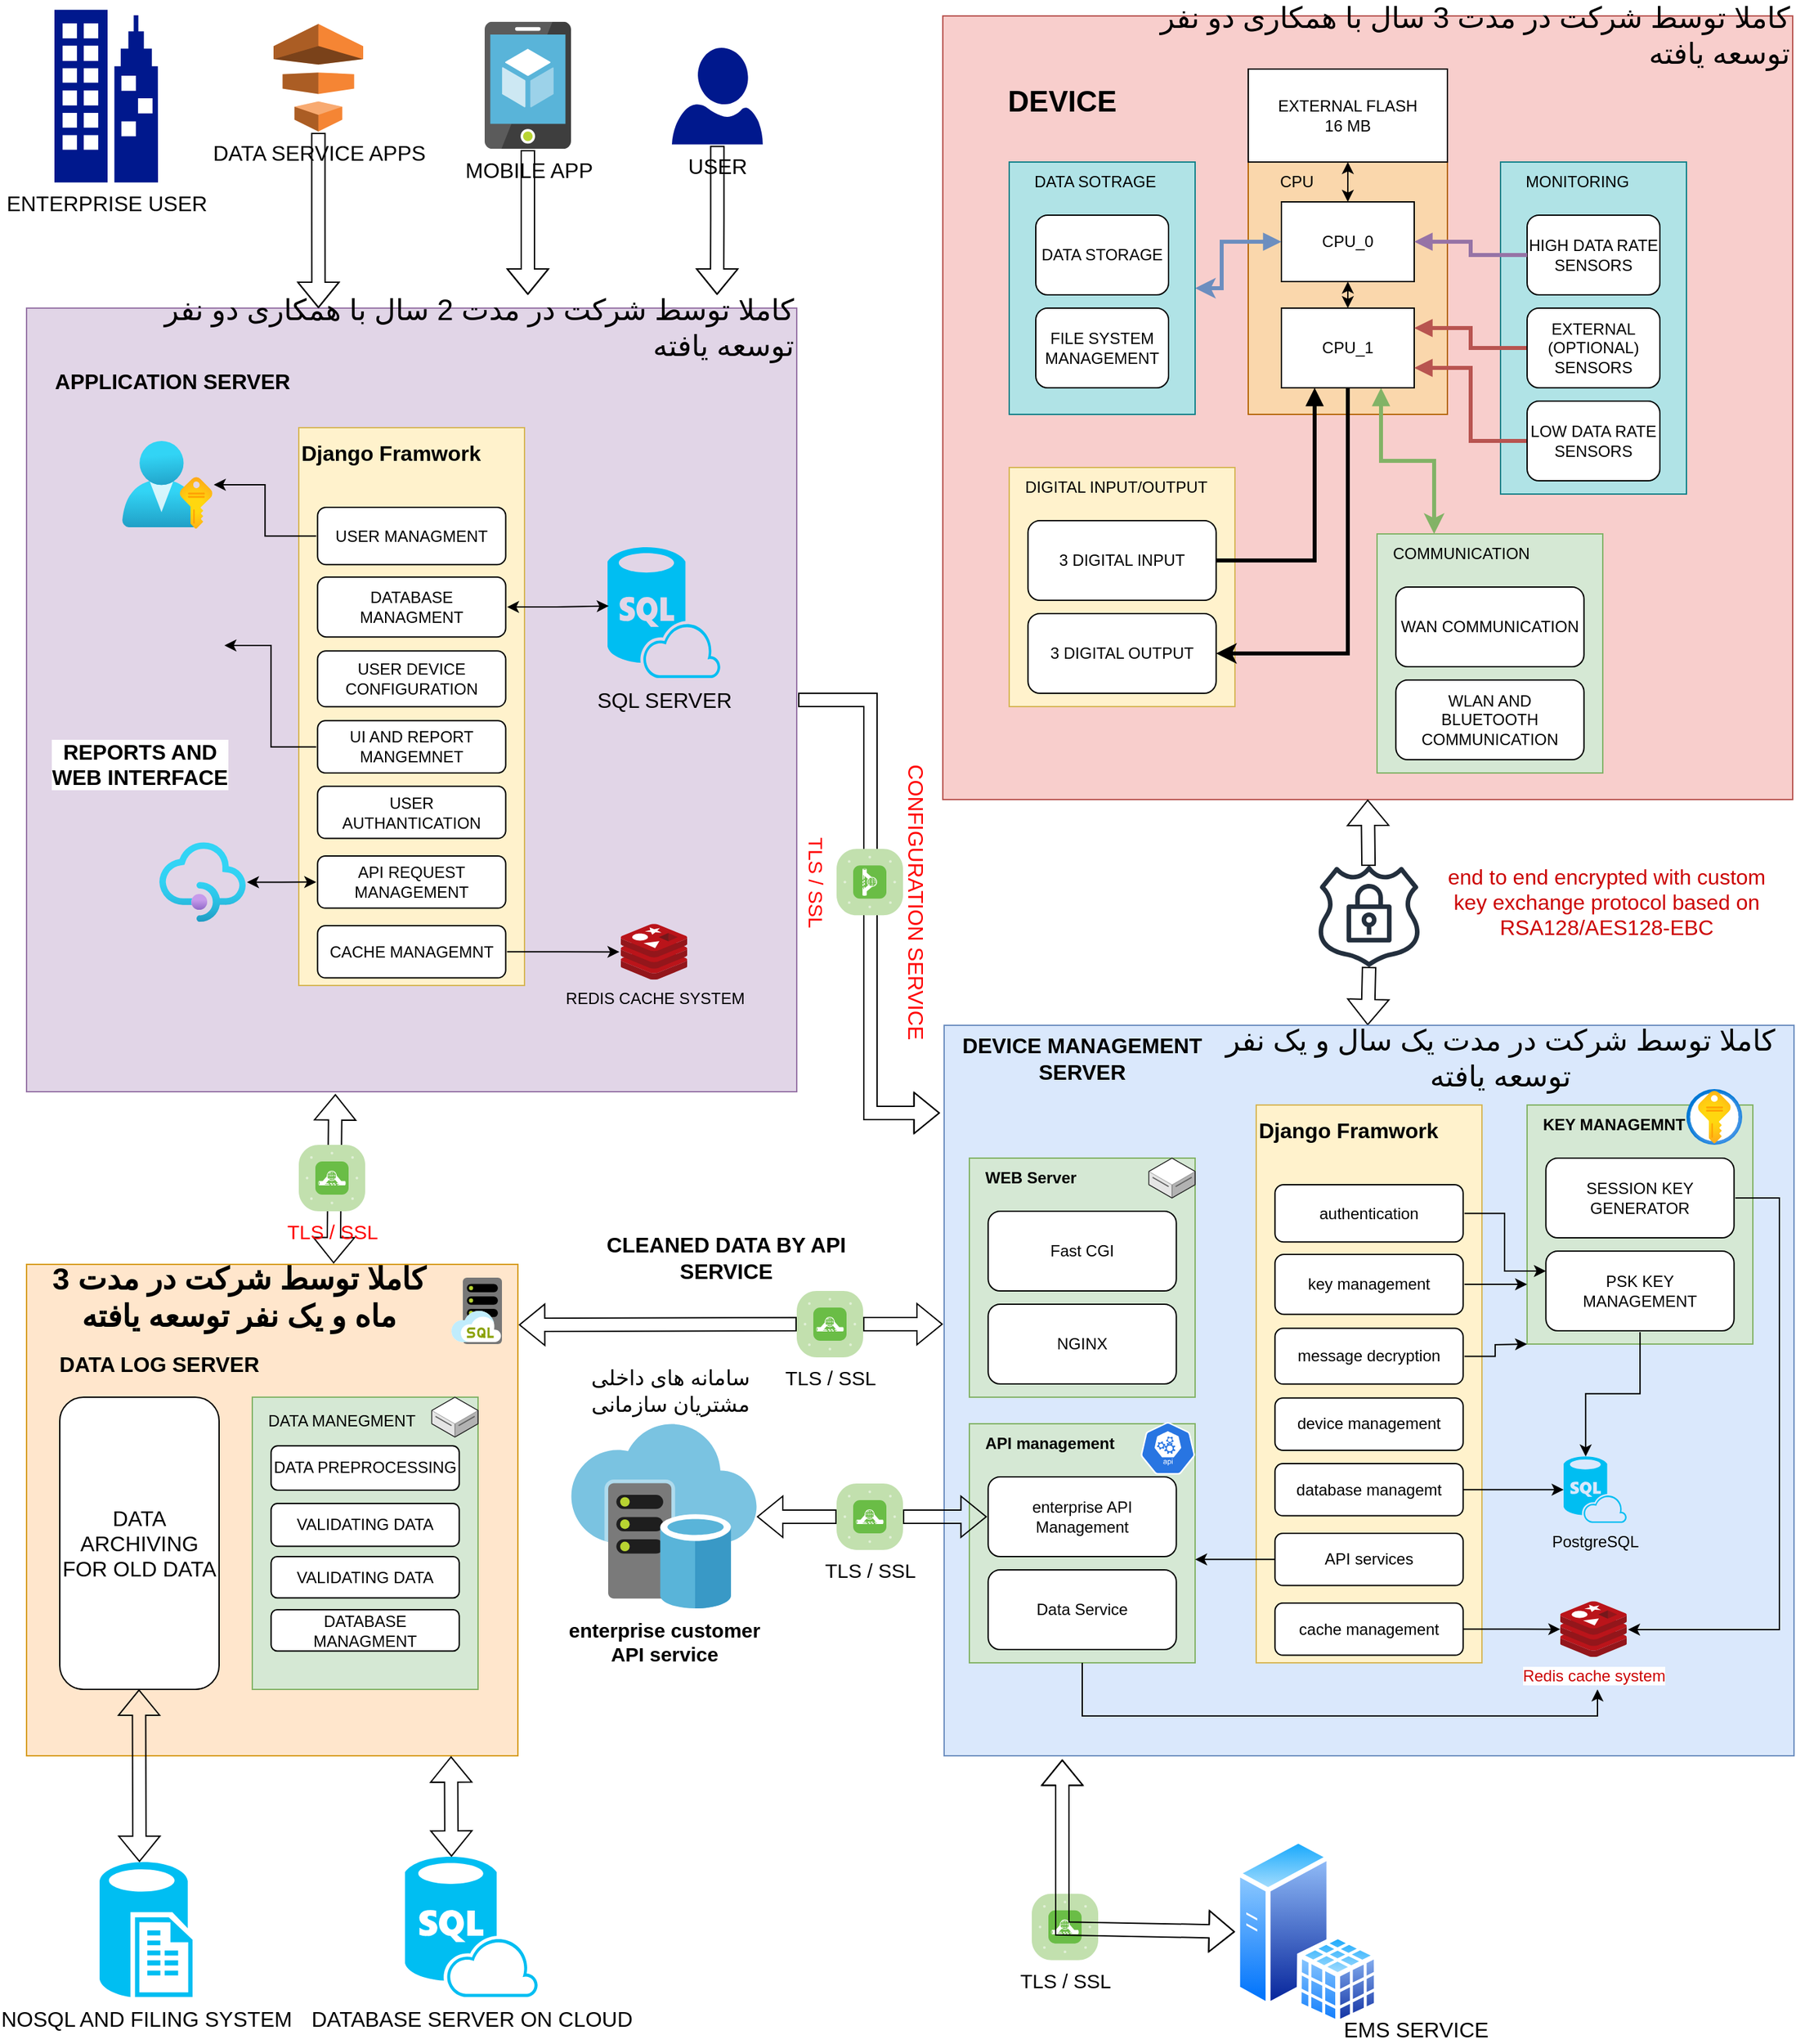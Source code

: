 <mxfile version="20.2.8" type="github">
  <diagram id="DA9injmPz5gYIz-tdfSx" name="hardweare_overall_diagram">
    <mxGraphModel dx="2908" dy="1103" grid="1" gridSize="10" guides="1" tooltips="1" connect="1" arrows="1" fold="1" page="1" pageScale="1" pageWidth="850" pageHeight="1100" math="0" shadow="0">
      <root>
        <mxCell id="0" />
        <mxCell id="1" parent="0" />
        <mxCell id="OmCJdY4qoT6l-CiM3UKr-3" value="" style="rounded=0;whiteSpace=wrap;html=1;fillColor=#f8cecc;strokeColor=#b85450;" parent="1" vertex="1">
          <mxGeometry x="120" y="150" width="640" height="590" as="geometry" />
        </mxCell>
        <mxCell id="H9R15JqGRCV7nAU2df1A-18" value="" style="group;fillColor=#d5e8d4;strokeColor=#82b366;" parent="1" vertex="1" connectable="0">
          <mxGeometry x="447" y="540" width="170" height="180" as="geometry" />
        </mxCell>
        <mxCell id="H9R15JqGRCV7nAU2df1A-19" value="" style="rounded=0;whiteSpace=wrap;html=1;fillColor=#d5e8d4;strokeColor=#82b366;" parent="H9R15JqGRCV7nAU2df1A-18" vertex="1">
          <mxGeometry width="170" height="180" as="geometry" />
        </mxCell>
        <mxCell id="H9R15JqGRCV7nAU2df1A-20" value="&lt;div&gt;WLAN AND &lt;br&gt;&lt;/div&gt;&lt;div&gt;BLUETOOTH&lt;/div&gt;&lt;div&gt;COMMUNICATION&lt;br&gt;&lt;/div&gt;" style="rounded=1;whiteSpace=wrap;html=1;" parent="H9R15JqGRCV7nAU2df1A-18" vertex="1">
          <mxGeometry x="14.167" y="110" width="141.667" height="60" as="geometry" />
        </mxCell>
        <mxCell id="H9R15JqGRCV7nAU2df1A-21" value="WAN COMMUNICATION" style="rounded=1;whiteSpace=wrap;html=1;" parent="H9R15JqGRCV7nAU2df1A-18" vertex="1">
          <mxGeometry x="14.167" y="40" width="141.667" height="60" as="geometry" />
        </mxCell>
        <mxCell id="H9R15JqGRCV7nAU2df1A-22" value="COMMUNICATION" style="text;html=1;strokeColor=none;fillColor=none;align=left;verticalAlign=middle;whiteSpace=wrap;rounded=0;" parent="H9R15JqGRCV7nAU2df1A-18" vertex="1">
          <mxGeometry x="9.917" width="85" height="30" as="geometry" />
        </mxCell>
        <mxCell id="H9R15JqGRCV7nAU2df1A-2" value="" style="rounded=0;whiteSpace=wrap;html=1;fillColor=#fad7ac;strokeColor=#b46504;" parent="1" vertex="1">
          <mxGeometry x="350" y="260" width="150" height="190" as="geometry" />
        </mxCell>
        <mxCell id="H9R15JqGRCV7nAU2df1A-3" value="CPU_1" style="rounded=0;whiteSpace=wrap;html=1;" parent="1" vertex="1">
          <mxGeometry x="375" y="370" width="100" height="60" as="geometry" />
        </mxCell>
        <mxCell id="H9R15JqGRCV7nAU2df1A-50" style="edgeStyle=orthogonalEdgeStyle;rounded=0;orthogonalLoop=1;jettySize=auto;html=1;exitX=0.5;exitY=1;exitDx=0;exitDy=0;entryX=0.5;entryY=0;entryDx=0;entryDy=0;startArrow=classic;startFill=1;endArrow=classic;endFill=1;strokeWidth=1;" parent="1" source="H9R15JqGRCV7nAU2df1A-4" target="H9R15JqGRCV7nAU2df1A-3" edge="1">
          <mxGeometry relative="1" as="geometry" />
        </mxCell>
        <mxCell id="H9R15JqGRCV7nAU2df1A-4" value="CPU_0" style="rounded=0;whiteSpace=wrap;html=1;" parent="1" vertex="1">
          <mxGeometry x="375" y="290" width="100" height="60" as="geometry" />
        </mxCell>
        <mxCell id="H9R15JqGRCV7nAU2df1A-5" style="edgeStyle=orthogonalEdgeStyle;rounded=0;orthogonalLoop=1;jettySize=auto;html=1;exitX=0.5;exitY=1;exitDx=0;exitDy=0;" parent="1" source="H9R15JqGRCV7nAU2df1A-2" target="H9R15JqGRCV7nAU2df1A-2" edge="1">
          <mxGeometry relative="1" as="geometry" />
        </mxCell>
        <mxCell id="H9R15JqGRCV7nAU2df1A-6" style="edgeStyle=orthogonalEdgeStyle;rounded=0;orthogonalLoop=1;jettySize=auto;html=1;exitX=0.5;exitY=1;exitDx=0;exitDy=0;" parent="1" source="H9R15JqGRCV7nAU2df1A-2" target="H9R15JqGRCV7nAU2df1A-2" edge="1">
          <mxGeometry relative="1" as="geometry" />
        </mxCell>
        <mxCell id="H9R15JqGRCV7nAU2df1A-9" value="&lt;div align=&quot;left&quot;&gt;CPU&lt;/div&gt;" style="text;html=1;strokeColor=none;fillColor=none;align=left;verticalAlign=middle;whiteSpace=wrap;rounded=0;" parent="1" vertex="1">
          <mxGeometry x="372" y="260" width="60" height="30" as="geometry" />
        </mxCell>
        <mxCell id="H9R15JqGRCV7nAU2df1A-24" style="edgeStyle=orthogonalEdgeStyle;rounded=0;orthogonalLoop=1;jettySize=auto;html=1;entryX=0.75;entryY=1;entryDx=0;entryDy=0;fillColor=#d5e8d4;strokeColor=#82b366;endArrow=block;endFill=1;strokeWidth=3;startArrow=classic;startFill=1;" parent="1" source="H9R15JqGRCV7nAU2df1A-19" target="H9R15JqGRCV7nAU2df1A-3" edge="1">
          <mxGeometry relative="1" as="geometry">
            <Array as="points">
              <mxPoint x="490" y="485" />
              <mxPoint x="450" y="485" />
            </Array>
          </mxGeometry>
        </mxCell>
        <mxCell id="H9R15JqGRCV7nAU2df1A-10" value="" style="rounded=0;whiteSpace=wrap;html=1;fillColor=#b0e3e6;strokeColor=#0e8088;" parent="1" vertex="1">
          <mxGeometry x="540" y="260" width="140" height="250" as="geometry" />
        </mxCell>
        <mxCell id="H9R15JqGRCV7nAU2df1A-35" style="edgeStyle=orthogonalEdgeStyle;rounded=0;orthogonalLoop=1;jettySize=auto;html=1;exitX=0;exitY=0.5;exitDx=0;exitDy=0;entryX=1;entryY=0.75;entryDx=0;entryDy=0;endArrow=block;endFill=1;strokeWidth=3;fillColor=#f8cecc;strokeColor=#b85450;" parent="1" source="H9R15JqGRCV7nAU2df1A-11" target="H9R15JqGRCV7nAU2df1A-3" edge="1">
          <mxGeometry relative="1" as="geometry" />
        </mxCell>
        <mxCell id="H9R15JqGRCV7nAU2df1A-11" value="&lt;div&gt;LOW DATA RATE&lt;/div&gt;&lt;div&gt;SENSORS&lt;br&gt;&lt;/div&gt;" style="rounded=1;whiteSpace=wrap;html=1;" parent="1" vertex="1">
          <mxGeometry x="560" y="440" width="100" height="60" as="geometry" />
        </mxCell>
        <mxCell id="H9R15JqGRCV7nAU2df1A-12" value="&lt;div&gt;HIGH DATA RATE &lt;br&gt;&lt;/div&gt;&lt;div&gt;SENSORS&lt;br&gt;&lt;/div&gt;" style="rounded=1;whiteSpace=wrap;html=1;" parent="1" vertex="1">
          <mxGeometry x="560" y="300" width="100" height="60" as="geometry" />
        </mxCell>
        <mxCell id="H9R15JqGRCV7nAU2df1A-13" value="&lt;div align=&quot;left&quot;&gt;MONITORING&lt;/div&gt;" style="text;html=1;strokeColor=none;fillColor=none;align=left;verticalAlign=middle;whiteSpace=wrap;rounded=0;" parent="1" vertex="1">
          <mxGeometry x="557" y="260" width="60" height="30" as="geometry" />
        </mxCell>
        <mxCell id="H9R15JqGRCV7nAU2df1A-14" style="edgeStyle=orthogonalEdgeStyle;rounded=0;orthogonalLoop=1;jettySize=auto;html=1;exitX=0;exitY=0.5;exitDx=0;exitDy=0;entryX=1;entryY=0.5;entryDx=0;entryDy=0;fillColor=#e1d5e7;strokeColor=#9673a6;endArrow=block;endFill=1;strokeWidth=3;" parent="1" source="H9R15JqGRCV7nAU2df1A-12" target="H9R15JqGRCV7nAU2df1A-4" edge="1">
          <mxGeometry relative="1" as="geometry" />
        </mxCell>
        <mxCell id="H9R15JqGRCV7nAU2df1A-32" style="edgeStyle=orthogonalEdgeStyle;rounded=0;orthogonalLoop=1;jettySize=auto;html=1;entryX=0;entryY=0.5;entryDx=0;entryDy=0;endArrow=block;endFill=1;strokeWidth=3;fillColor=#dae8fc;strokeColor=#6c8ebf;startArrow=classic;startFill=1;" parent="1" source="H9R15JqGRCV7nAU2df1A-28" target="H9R15JqGRCV7nAU2df1A-4" edge="1">
          <mxGeometry relative="1" as="geometry">
            <Array as="points">
              <mxPoint x="330" y="355" />
              <mxPoint x="330" y="320" />
            </Array>
          </mxGeometry>
        </mxCell>
        <mxCell id="H9R15JqGRCV7nAU2df1A-28" value="" style="rounded=0;whiteSpace=wrap;html=1;fillColor=#b0e3e6;strokeColor=#0e8088;" parent="1" vertex="1">
          <mxGeometry x="170" y="260" width="140" height="190" as="geometry" />
        </mxCell>
        <mxCell id="H9R15JqGRCV7nAU2df1A-29" value="FILE SYSTEM MANAGEMENT" style="rounded=1;whiteSpace=wrap;html=1;" parent="1" vertex="1">
          <mxGeometry x="190" y="370" width="100" height="60" as="geometry" />
        </mxCell>
        <mxCell id="H9R15JqGRCV7nAU2df1A-30" value="DATA STORAGE" style="rounded=1;whiteSpace=wrap;html=1;" parent="1" vertex="1">
          <mxGeometry x="190" y="300" width="100" height="60" as="geometry" />
        </mxCell>
        <mxCell id="H9R15JqGRCV7nAU2df1A-31" value="&lt;div align=&quot;left&quot;&gt;DATA SOTRAGE&lt;br&gt;&lt;/div&gt;" style="text;html=1;strokeColor=none;fillColor=none;align=left;verticalAlign=middle;whiteSpace=wrap;rounded=0;" parent="1" vertex="1">
          <mxGeometry x="187" y="260" width="103" height="30" as="geometry" />
        </mxCell>
        <mxCell id="H9R15JqGRCV7nAU2df1A-36" style="edgeStyle=orthogonalEdgeStyle;rounded=0;orthogonalLoop=1;jettySize=auto;html=1;exitX=0;exitY=0.5;exitDx=0;exitDy=0;entryX=1;entryY=0.25;entryDx=0;entryDy=0;endArrow=block;endFill=1;strokeWidth=3;fillColor=#f8cecc;strokeColor=#b85450;" parent="1" source="H9R15JqGRCV7nAU2df1A-33" target="H9R15JqGRCV7nAU2df1A-3" edge="1">
          <mxGeometry relative="1" as="geometry" />
        </mxCell>
        <mxCell id="H9R15JqGRCV7nAU2df1A-33" value="&lt;div&gt;EXTERNAL&lt;/div&gt;&lt;div&gt;(OPTIONAL)&lt;/div&gt;&lt;div&gt;SENSORS&lt;br&gt;&lt;/div&gt;" style="rounded=1;whiteSpace=wrap;html=1;" parent="1" vertex="1">
          <mxGeometry x="560" y="370" width="100" height="60" as="geometry" />
        </mxCell>
        <mxCell id="H9R15JqGRCV7nAU2df1A-41" value="" style="group;fillColor=#d5e8d4;strokeColor=#82b366;" parent="1" vertex="1" connectable="0">
          <mxGeometry x="170" y="490" width="170" height="180" as="geometry" />
        </mxCell>
        <mxCell id="H9R15JqGRCV7nAU2df1A-42" value="" style="rounded=0;whiteSpace=wrap;html=1;fillColor=#fff2cc;strokeColor=#d6b656;" parent="H9R15JqGRCV7nAU2df1A-41" vertex="1">
          <mxGeometry width="170" height="180" as="geometry" />
        </mxCell>
        <mxCell id="H9R15JqGRCV7nAU2df1A-43" value="3 DIGITAL OUTPUT" style="rounded=1;whiteSpace=wrap;html=1;" parent="H9R15JqGRCV7nAU2df1A-41" vertex="1">
          <mxGeometry x="14.167" y="110" width="141.667" height="60" as="geometry" />
        </mxCell>
        <mxCell id="H9R15JqGRCV7nAU2df1A-44" value="3 DIGITAL INPUT" style="rounded=1;whiteSpace=wrap;html=1;" parent="H9R15JqGRCV7nAU2df1A-41" vertex="1">
          <mxGeometry x="14.167" y="40" width="141.667" height="60" as="geometry" />
        </mxCell>
        <mxCell id="H9R15JqGRCV7nAU2df1A-45" value="DIGITAL INPUT/OUTPUT" style="text;html=1;strokeColor=none;fillColor=none;align=left;verticalAlign=middle;whiteSpace=wrap;rounded=0;" parent="H9R15JqGRCV7nAU2df1A-41" vertex="1">
          <mxGeometry x="9.92" width="150.08" height="30" as="geometry" />
        </mxCell>
        <mxCell id="H9R15JqGRCV7nAU2df1A-47" style="edgeStyle=orthogonalEdgeStyle;rounded=0;orthogonalLoop=1;jettySize=auto;html=1;exitX=1;exitY=0.5;exitDx=0;exitDy=0;entryX=0.25;entryY=1;entryDx=0;entryDy=0;startArrow=none;startFill=0;endArrow=block;endFill=1;strokeWidth=3;" parent="1" source="H9R15JqGRCV7nAU2df1A-44" target="H9R15JqGRCV7nAU2df1A-3" edge="1">
          <mxGeometry relative="1" as="geometry" />
        </mxCell>
        <mxCell id="H9R15JqGRCV7nAU2df1A-49" style="edgeStyle=orthogonalEdgeStyle;rounded=0;orthogonalLoop=1;jettySize=auto;html=1;startArrow=classic;startFill=1;endArrow=none;endFill=0;strokeWidth=3;" parent="1" source="H9R15JqGRCV7nAU2df1A-43" target="H9R15JqGRCV7nAU2df1A-3" edge="1">
          <mxGeometry relative="1" as="geometry" />
        </mxCell>
        <mxCell id="OmCJdY4qoT6l-CiM3UKr-1" value="&lt;div&gt;EXTERNAL FLASH&lt;/div&gt;&lt;div&gt;16 MB&lt;br&gt;&lt;/div&gt;" style="rounded=0;whiteSpace=wrap;html=1;" parent="1" vertex="1">
          <mxGeometry x="350" y="190" width="150" height="70" as="geometry" />
        </mxCell>
        <mxCell id="OmCJdY4qoT6l-CiM3UKr-2" value="" style="endArrow=classic;startArrow=classic;html=1;rounded=0;" parent="1" source="H9R15JqGRCV7nAU2df1A-4" target="OmCJdY4qoT6l-CiM3UKr-1" edge="1">
          <mxGeometry width="50" height="50" relative="1" as="geometry">
            <mxPoint x="400" y="380" as="sourcePoint" />
            <mxPoint x="450" y="330" as="targetPoint" />
          </mxGeometry>
        </mxCell>
        <mxCell id="OmCJdY4qoT6l-CiM3UKr-4" value="&lt;font style=&quot;font-size: 22px;&quot;&gt;&lt;b&gt;DEVICE&lt;/b&gt;&lt;/font&gt;" style="text;html=1;strokeColor=none;fillColor=none;align=center;verticalAlign=middle;whiteSpace=wrap;rounded=0;" parent="1" vertex="1">
          <mxGeometry x="180" y="200" width="60" height="30" as="geometry" />
        </mxCell>
        <mxCell id="OmCJdY4qoT6l-CiM3UKr-5" value="&lt;div align=&quot;right&quot;&gt;کاملا توسط شرکت در مدت 3 سال با همکاری دو نفر توسعه یافته&lt;br&gt;&lt;/div&gt;" style="text;html=1;strokeColor=none;fillColor=none;align=right;verticalAlign=middle;whiteSpace=wrap;rounded=0;fontSize=22;" parent="1" vertex="1">
          <mxGeometry x="220" y="150" width="540" height="30" as="geometry" />
        </mxCell>
        <mxCell id="xMOrm1WXgKgzaWiG3uET-1" value="" style="shape=flexArrow;endArrow=classic;startArrow=none;html=1;rounded=0;entryX=0.5;entryY=1;entryDx=0;entryDy=0;" edge="1" parent="1" source="xMOrm1WXgKgzaWiG3uET-2" target="OmCJdY4qoT6l-CiM3UKr-3">
          <mxGeometry width="100" height="100" relative="1" as="geometry">
            <mxPoint x="440" y="880" as="sourcePoint" />
            <mxPoint x="500" y="740" as="targetPoint" />
          </mxGeometry>
        </mxCell>
        <mxCell id="xMOrm1WXgKgzaWiG3uET-2" value="" style="sketch=0;outlineConnect=0;fontColor=#232F3E;gradientColor=none;fillColor=#232F3D;strokeColor=none;dashed=0;verticalLabelPosition=bottom;verticalAlign=top;align=center;html=1;fontSize=12;fontStyle=0;aspect=fixed;pointerEvents=1;shape=mxgraph.aws4.ssl_padlock;" vertex="1" parent="1">
          <mxGeometry x="402" y="790" width="78" height="76" as="geometry" />
        </mxCell>
        <mxCell id="xMOrm1WXgKgzaWiG3uET-3" value="" style="shape=flexArrow;endArrow=none;startArrow=classic;html=1;rounded=0;entryX=0.5;entryY=1;entryDx=0;entryDy=0;" edge="1" parent="1" target="xMOrm1WXgKgzaWiG3uET-2">
          <mxGeometry width="100" height="100" relative="1" as="geometry">
            <mxPoint x="440" y="910" as="sourcePoint" />
            <mxPoint x="440" y="740" as="targetPoint" />
          </mxGeometry>
        </mxCell>
        <mxCell id="xMOrm1WXgKgzaWiG3uET-4" value="end to end encrypted with custom key exchange protocol based on RSA128/AES128-EBC" style="text;html=1;strokeColor=none;fillColor=none;align=center;verticalAlign=middle;whiteSpace=wrap;rounded=0;fontSize=16;fontColor=#CC0000;" vertex="1" parent="1">
          <mxGeometry x="490" y="802.15" width="260" height="30" as="geometry" />
        </mxCell>
        <mxCell id="xMOrm1WXgKgzaWiG3uET-6" value="cache redis" style="rounded=0;whiteSpace=wrap;html=1;fillColor=#dae8fc;strokeColor=#6c8ebf;" vertex="1" parent="1">
          <mxGeometry x="121" y="910" width="640" height="550" as="geometry" />
        </mxCell>
        <mxCell id="xMOrm1WXgKgzaWiG3uET-7" value="" style="group;fillColor=#d5e8d4;strokeColor=#82b366;" vertex="1" connectable="0" parent="1">
          <mxGeometry x="140" y="1010" width="170" height="180" as="geometry" />
        </mxCell>
        <mxCell id="xMOrm1WXgKgzaWiG3uET-9" value="NGINX" style="rounded=1;whiteSpace=wrap;html=1;" vertex="1" parent="xMOrm1WXgKgzaWiG3uET-7">
          <mxGeometry x="14.167" y="110" width="141.667" height="60" as="geometry" />
        </mxCell>
        <mxCell id="xMOrm1WXgKgzaWiG3uET-10" value="Fast CGI" style="rounded=1;whiteSpace=wrap;html=1;" vertex="1" parent="xMOrm1WXgKgzaWiG3uET-7">
          <mxGeometry x="14.167" y="40" width="141.667" height="60" as="geometry" />
        </mxCell>
        <mxCell id="xMOrm1WXgKgzaWiG3uET-11" value="&lt;div&gt;&lt;b&gt;WEB Server&lt;/b&gt;&lt;/div&gt;" style="text;html=1;strokeColor=none;fillColor=none;align=left;verticalAlign=middle;whiteSpace=wrap;rounded=0;" vertex="1" parent="xMOrm1WXgKgzaWiG3uET-7">
          <mxGeometry x="9.917" width="85" height="30" as="geometry" />
        </mxCell>
        <mxCell id="xMOrm1WXgKgzaWiG3uET-14" value="" style="verticalLabelPosition=bottom;html=1;verticalAlign=top;strokeWidth=1;align=center;outlineConnect=0;dashed=0;outlineConnect=0;shape=mxgraph.aws3d.dataServer;strokeColor=#5E5E5E;aspect=fixed;fontSize=12;fontColor=#CC0000;" vertex="1" parent="xMOrm1WXgKgzaWiG3uET-7">
          <mxGeometry x="135.19" width="34.81" height="30" as="geometry" />
        </mxCell>
        <mxCell id="xMOrm1WXgKgzaWiG3uET-18" value="" style="group;fillColor=#fff2cc;strokeColor=#d6b656;" vertex="1" connectable="0" parent="1">
          <mxGeometry x="356" y="970" width="170" height="420" as="geometry" />
        </mxCell>
        <mxCell id="xMOrm1WXgKgzaWiG3uET-19" value="message decryption" style="rounded=1;whiteSpace=wrap;html=1;" vertex="1" parent="xMOrm1WXgKgzaWiG3uET-18">
          <mxGeometry x="14.16" y="168.15" width="141.67" height="42" as="geometry" />
        </mxCell>
        <mxCell id="xMOrm1WXgKgzaWiG3uET-20" value="authentication " style="rounded=1;whiteSpace=wrap;html=1;" vertex="1" parent="xMOrm1WXgKgzaWiG3uET-18">
          <mxGeometry x="14.16" y="60" width="141.67" height="43.166" as="geometry" />
        </mxCell>
        <mxCell id="xMOrm1WXgKgzaWiG3uET-21" value="&lt;font style=&quot;font-size: 16px;&quot;&gt;&lt;b&gt;Django Framwork&lt;/b&gt;&lt;/font&gt;" style="text;html=1;strokeColor=none;fillColor=none;align=left;verticalAlign=middle;whiteSpace=wrap;rounded=0;" vertex="1" parent="xMOrm1WXgKgzaWiG3uET-18">
          <mxGeometry y="-16.33" width="150.08" height="70" as="geometry" />
        </mxCell>
        <mxCell id="xMOrm1WXgKgzaWiG3uET-23" value="" style="shape=image;html=1;verticalAlign=top;verticalLabelPosition=bottom;labelBackgroundColor=#ffffff;imageAspect=0;aspect=fixed;image=https://cdn2.iconfinder.com/data/icons/boxicons-logos/24/bxl-django-128.png;fontSize=12;fontColor=#CC0000;" vertex="1" parent="xMOrm1WXgKgzaWiG3uET-18">
          <mxGeometry x="140" y="4.667" width="28" height="28" as="geometry" />
        </mxCell>
        <mxCell id="xMOrm1WXgKgzaWiG3uET-24" value="key management" style="rounded=1;whiteSpace=wrap;html=1;" vertex="1" parent="xMOrm1WXgKgzaWiG3uET-18">
          <mxGeometry x="14.16" y="112.5" width="141.67" height="45.129" as="geometry" />
        </mxCell>
        <mxCell id="xMOrm1WXgKgzaWiG3uET-25" value="device management" style="rounded=1;whiteSpace=wrap;html=1;" vertex="1" parent="xMOrm1WXgKgzaWiG3uET-18">
          <mxGeometry x="14.16" y="220.65" width="141.67" height="39.291" as="geometry" />
        </mxCell>
        <mxCell id="xMOrm1WXgKgzaWiG3uET-26" value="database managemt" style="rounded=1;whiteSpace=wrap;html=1;" vertex="1" parent="xMOrm1WXgKgzaWiG3uET-18">
          <mxGeometry x="14.16" y="270" width="141.67" height="39.291" as="geometry" />
        </mxCell>
        <mxCell id="xMOrm1WXgKgzaWiG3uET-27" value="API services" style="rounded=1;whiteSpace=wrap;html=1;" vertex="1" parent="xMOrm1WXgKgzaWiG3uET-18">
          <mxGeometry x="14.16" y="322.5" width="141.67" height="39.291" as="geometry" />
        </mxCell>
        <mxCell id="xMOrm1WXgKgzaWiG3uET-28" value="cache management" style="rounded=1;whiteSpace=wrap;html=1;" vertex="1" parent="xMOrm1WXgKgzaWiG3uET-18">
          <mxGeometry x="14.16" y="375" width="141.67" height="39.291" as="geometry" />
        </mxCell>
        <mxCell id="xMOrm1WXgKgzaWiG3uET-29" value="&lt;span style=&quot;background-color: transparent;&quot;&gt;Redis cache system&lt;br&gt;&lt;/span&gt;" style="sketch=0;aspect=fixed;html=1;points=[];align=center;image;fontSize=12;image=img/lib/mscae/Cache_Redis_Product.svg;fontColor=#CC0000;" vertex="1" parent="1">
          <mxGeometry x="585" y="1343.65" width="50" height="42" as="geometry" />
        </mxCell>
        <mxCell id="xMOrm1WXgKgzaWiG3uET-30" style="edgeStyle=orthogonalEdgeStyle;rounded=0;orthogonalLoop=1;jettySize=auto;html=1;fontSize=12;fontColor=#000000;" edge="1" parent="1" source="xMOrm1WXgKgzaWiG3uET-28" target="xMOrm1WXgKgzaWiG3uET-29">
          <mxGeometry relative="1" as="geometry" />
        </mxCell>
        <mxCell id="xMOrm1WXgKgzaWiG3uET-31" value="PostgreSQL" style="verticalLabelPosition=bottom;html=1;verticalAlign=top;align=center;strokeColor=none;fillColor=#00BEF2;shape=mxgraph.azure.sql_database_sql_azure;labelBackgroundColor=none;fontSize=12;fontColor=#000000;" vertex="1" parent="1">
          <mxGeometry x="587.5" y="1234.65" width="47.5" height="50" as="geometry" />
        </mxCell>
        <mxCell id="xMOrm1WXgKgzaWiG3uET-32" style="edgeStyle=orthogonalEdgeStyle;rounded=0;orthogonalLoop=1;jettySize=auto;html=1;entryX=0;entryY=0.5;entryDx=0;entryDy=0;entryPerimeter=0;fontSize=12;fontColor=#000000;" edge="1" parent="1" source="xMOrm1WXgKgzaWiG3uET-26" target="xMOrm1WXgKgzaWiG3uET-31">
          <mxGeometry relative="1" as="geometry" />
        </mxCell>
        <mxCell id="xMOrm1WXgKgzaWiG3uET-33" value="" style="group;fillColor=#d5e8d4;strokeColor=#82b366;" vertex="1" connectable="0" parent="1">
          <mxGeometry x="140" y="1210" width="170" height="180" as="geometry" />
        </mxCell>
        <mxCell id="xMOrm1WXgKgzaWiG3uET-34" value="Data Service" style="rounded=1;whiteSpace=wrap;html=1;" vertex="1" parent="xMOrm1WXgKgzaWiG3uET-33">
          <mxGeometry x="14.167" y="110" width="141.667" height="60" as="geometry" />
        </mxCell>
        <mxCell id="xMOrm1WXgKgzaWiG3uET-35" value="enterprise API Management" style="rounded=1;whiteSpace=wrap;html=1;" vertex="1" parent="xMOrm1WXgKgzaWiG3uET-33">
          <mxGeometry x="14.167" y="40" width="141.667" height="60" as="geometry" />
        </mxCell>
        <mxCell id="xMOrm1WXgKgzaWiG3uET-36" value="&lt;b&gt;API management&lt;/b&gt;" style="text;html=1;strokeColor=none;fillColor=none;align=left;verticalAlign=middle;whiteSpace=wrap;rounded=0;" vertex="1" parent="xMOrm1WXgKgzaWiG3uET-33">
          <mxGeometry x="9.92" width="110.08" height="30" as="geometry" />
        </mxCell>
        <mxCell id="xMOrm1WXgKgzaWiG3uET-39" value="" style="sketch=0;html=1;dashed=0;whitespace=wrap;fillColor=#2875E2;strokeColor=#ffffff;points=[[0.005,0.63,0],[0.1,0.2,0],[0.9,0.2,0],[0.5,0,0],[0.995,0.63,0],[0.72,0.99,0],[0.5,1,0],[0.28,0.99,0]];shape=mxgraph.kubernetes.icon;prIcon=api;labelBackgroundColor=none;fontSize=12;fontColor=#000000;" vertex="1" parent="xMOrm1WXgKgzaWiG3uET-33">
          <mxGeometry x="129" y="-3" width="41" height="43" as="geometry" />
        </mxCell>
        <mxCell id="xMOrm1WXgKgzaWiG3uET-43" style="edgeStyle=orthogonalEdgeStyle;rounded=0;orthogonalLoop=1;jettySize=auto;html=1;fontSize=12;fontColor=#000000;" edge="1" parent="1" source="xMOrm1WXgKgzaWiG3uET-27">
          <mxGeometry relative="1" as="geometry">
            <mxPoint x="310" y="1312.145" as="targetPoint" />
          </mxGeometry>
        </mxCell>
        <mxCell id="xMOrm1WXgKgzaWiG3uET-44" value="&lt;div&gt;&lt;font style=&quot;font-size: 15px;&quot;&gt;&lt;b&gt;enterprise customer&lt;/b&gt;&lt;/font&gt;&lt;/div&gt;&lt;div&gt;&lt;font style=&quot;font-size: 15px;&quot;&gt;&lt;b&gt;API service&lt;br&gt;&lt;/b&gt;&lt;/font&gt;&lt;/div&gt;" style="sketch=0;aspect=fixed;html=1;points=[];align=center;image;fontSize=12;image=img/lib/mscae/Virtual_Datacenter.svg;labelBackgroundColor=none;fontColor=#000000;" vertex="1" parent="1">
          <mxGeometry x="-160" y="1210" width="140" height="140" as="geometry" />
        </mxCell>
        <mxCell id="xMOrm1WXgKgzaWiG3uET-45" style="edgeStyle=orthogonalEdgeStyle;rounded=0;orthogonalLoop=1;jettySize=auto;html=1;entryX=1;entryY=0.5;entryDx=0;entryDy=0;entryPerimeter=0;fontSize=15;fontColor=#000000;strokeColor=default;startArrow=none;startFill=1;targetPerimeterSpacing=1;shape=flexArrow;" edge="1" parent="1" source="xMOrm1WXgKgzaWiG3uET-46" target="xMOrm1WXgKgzaWiG3uET-44">
          <mxGeometry relative="1" as="geometry" />
        </mxCell>
        <mxCell id="xMOrm1WXgKgzaWiG3uET-46" value="TLS / SSL" style="verticalLabelPosition=bottom;sketch=0;html=1;fillColor=#6ABD46;strokeColor=#ffffff;verticalAlign=top;align=center;points=[[0.085,0.085,0],[0.915,0.085,0],[0.915,0.915,0],[0.085,0.915,0],[0.25,0,0],[0.5,0,0],[0.75,0,0],[1,0.25,0],[1,0.5,0],[1,0.75,0],[0.75,1,0],[0.5,1,0],[0.25,1,0],[0,0.75,0],[0,0.5,0],[0,0.25,0]];pointerEvents=1;shape=mxgraph.cisco_safe.compositeIcon;bgIcon=mxgraph.cisco_safe.architecture.generic_appliance;resIcon=mxgraph.cisco_safe.architecture.tls_appliance;labelBackgroundColor=none;fontSize=15;fontColor=#000000;" vertex="1" parent="1">
          <mxGeometry x="40" y="1255" width="50" height="50" as="geometry" />
        </mxCell>
        <mxCell id="xMOrm1WXgKgzaWiG3uET-47" value="" style="edgeStyle=orthogonalEdgeStyle;rounded=0;orthogonalLoop=1;jettySize=auto;html=1;entryX=1;entryY=0.5;entryDx=0;entryDy=0;entryPerimeter=0;fontSize=15;fontColor=#000000;strokeColor=default;startArrow=classic;startFill=1;sourcePerimeterSpacing=1;shape=flexArrow;endArrow=none;" edge="1" parent="1" source="xMOrm1WXgKgzaWiG3uET-35" target="xMOrm1WXgKgzaWiG3uET-46">
          <mxGeometry relative="1" as="geometry">
            <mxPoint x="153.167" y="1280" as="sourcePoint" />
            <mxPoint x="-20" y="1280" as="targetPoint" />
          </mxGeometry>
        </mxCell>
        <mxCell id="xMOrm1WXgKgzaWiG3uET-48" value="" style="group;fillColor=#d5e8d4;strokeColor=#82b366;" vertex="1" connectable="0" parent="1">
          <mxGeometry x="560" y="970" width="170" height="180" as="geometry" />
        </mxCell>
        <mxCell id="xMOrm1WXgKgzaWiG3uET-49" value="PSK KEY MANAGEMENT" style="rounded=1;whiteSpace=wrap;html=1;" vertex="1" parent="xMOrm1WXgKgzaWiG3uET-48">
          <mxGeometry x="14.167" y="110" width="141.667" height="60" as="geometry" />
        </mxCell>
        <mxCell id="xMOrm1WXgKgzaWiG3uET-50" value="SESSION KEY GENERATOR" style="rounded=1;whiteSpace=wrap;html=1;" vertex="1" parent="xMOrm1WXgKgzaWiG3uET-48">
          <mxGeometry x="14.167" y="40" width="141.667" height="60" as="geometry" />
        </mxCell>
        <mxCell id="xMOrm1WXgKgzaWiG3uET-51" value="&lt;font style=&quot;font-size: 12px;&quot;&gt;&lt;b&gt;KEY MANAGEMNT&lt;/b&gt;&lt;/font&gt;" style="text;html=1;strokeColor=none;fillColor=none;align=left;verticalAlign=middle;whiteSpace=wrap;rounded=0;" vertex="1" parent="xMOrm1WXgKgzaWiG3uET-48">
          <mxGeometry x="10" width="120" height="30" as="geometry" />
        </mxCell>
        <mxCell id="xMOrm1WXgKgzaWiG3uET-53" value="" style="aspect=fixed;html=1;points=[];align=center;image;fontSize=12;image=img/lib/azure2/security/Key_Vaults.svg;labelBackgroundColor=none;fontColor=#000000;" vertex="1" parent="xMOrm1WXgKgzaWiG3uET-48">
          <mxGeometry x="120" y="-12" width="42" height="42" as="geometry" />
        </mxCell>
        <mxCell id="xMOrm1WXgKgzaWiG3uET-54" style="edgeStyle=orthogonalEdgeStyle;rounded=0;orthogonalLoop=1;jettySize=auto;html=1;strokeColor=default;fontSize=15;fontColor=#000000;startArrow=none;startFill=0;sourcePerimeterSpacing=1;targetPerimeterSpacing=1;" edge="1" parent="1" source="xMOrm1WXgKgzaWiG3uET-24">
          <mxGeometry relative="1" as="geometry">
            <mxPoint x="560" y="1105" as="targetPoint" />
          </mxGeometry>
        </mxCell>
        <mxCell id="xMOrm1WXgKgzaWiG3uET-55" style="edgeStyle=orthogonalEdgeStyle;rounded=0;orthogonalLoop=1;jettySize=auto;html=1;entryX=0.35;entryY=0;entryDx=0;entryDy=0;entryPerimeter=0;strokeColor=default;fontSize=15;fontColor=#000000;startArrow=none;startFill=0;sourcePerimeterSpacing=1;targetPerimeterSpacing=1;" edge="1" parent="1" source="xMOrm1WXgKgzaWiG3uET-49" target="xMOrm1WXgKgzaWiG3uET-31">
          <mxGeometry relative="1" as="geometry" />
        </mxCell>
        <mxCell id="xMOrm1WXgKgzaWiG3uET-56" style="edgeStyle=orthogonalEdgeStyle;rounded=0;orthogonalLoop=1;jettySize=auto;html=1;strokeColor=default;fontSize=15;fontColor=#000000;startArrow=none;startFill=0;sourcePerimeterSpacing=1;targetPerimeterSpacing=1;" edge="1" parent="1" source="xMOrm1WXgKgzaWiG3uET-50" target="xMOrm1WXgKgzaWiG3uET-29">
          <mxGeometry relative="1" as="geometry">
            <Array as="points">
              <mxPoint x="750" y="1040" />
              <mxPoint x="750" y="1365" />
            </Array>
          </mxGeometry>
        </mxCell>
        <mxCell id="xMOrm1WXgKgzaWiG3uET-58" value="&lt;b&gt;&lt;font style=&quot;font-size: 16px;&quot;&gt;DEVICE MANAGEMENT SERVER&lt;/font&gt;&lt;/b&gt;" style="text;html=1;strokeColor=none;fillColor=none;align=center;verticalAlign=middle;whiteSpace=wrap;rounded=0;" vertex="1" parent="1">
          <mxGeometry x="125" y="920" width="200" height="30" as="geometry" />
        </mxCell>
        <mxCell id="xMOrm1WXgKgzaWiG3uET-59" value="کاملا توسط شرکت در مدت یک سال و یک نفر توسعه یافته " style="text;html=1;strokeColor=none;fillColor=none;align=center;verticalAlign=middle;whiteSpace=wrap;rounded=0;fontSize=22;" vertex="1" parent="1">
          <mxGeometry x="320" y="920" width="440" height="30" as="geometry" />
        </mxCell>
        <mxCell id="xMOrm1WXgKgzaWiG3uET-60" style="edgeStyle=orthogonalEdgeStyle;rounded=0;orthogonalLoop=1;jettySize=auto;html=1;strokeColor=default;fontSize=16;fontColor=#000000;startArrow=none;startFill=0;sourcePerimeterSpacing=1;targetPerimeterSpacing=1;" edge="1" parent="1">
          <mxGeometry relative="1" as="geometry">
            <mxPoint x="225" y="1390" as="sourcePoint" />
            <mxPoint x="613" y="1410" as="targetPoint" />
            <Array as="points">
              <mxPoint x="225" y="1430" />
              <mxPoint x="613" y="1430" />
            </Array>
          </mxGeometry>
        </mxCell>
        <mxCell id="xMOrm1WXgKgzaWiG3uET-61" value="سامانه های داخلی مشتریان سازمانی" style="text;html=1;strokeColor=none;fillColor=none;align=center;verticalAlign=middle;whiteSpace=wrap;rounded=0;labelBackgroundColor=none;fontSize=16;fontColor=#000000;" vertex="1" parent="1">
          <mxGeometry x="-150" y="1170" width="130" height="30" as="geometry" />
        </mxCell>
        <mxCell id="xMOrm1WXgKgzaWiG3uET-62" style="edgeStyle=orthogonalEdgeStyle;rounded=0;orthogonalLoop=1;jettySize=auto;html=1;entryX=0;entryY=0.25;entryDx=0;entryDy=0;strokeColor=default;fontSize=12;fontColor=#000000;startArrow=none;startFill=0;sourcePerimeterSpacing=1;targetPerimeterSpacing=1;" edge="1" parent="1" source="xMOrm1WXgKgzaWiG3uET-20" target="xMOrm1WXgKgzaWiG3uET-49">
          <mxGeometry relative="1" as="geometry" />
        </mxCell>
        <mxCell id="xMOrm1WXgKgzaWiG3uET-63" style="edgeStyle=orthogonalEdgeStyle;rounded=0;orthogonalLoop=1;jettySize=auto;html=1;strokeColor=default;fontSize=12;fontColor=#000000;startArrow=none;startFill=0;sourcePerimeterSpacing=1;targetPerimeterSpacing=1;" edge="1" parent="1" source="xMOrm1WXgKgzaWiG3uET-19">
          <mxGeometry relative="1" as="geometry">
            <mxPoint x="560" y="1150" as="targetPoint" />
          </mxGeometry>
        </mxCell>
        <mxCell id="xMOrm1WXgKgzaWiG3uET-125" style="edgeStyle=orthogonalEdgeStyle;rounded=0;orthogonalLoop=1;jettySize=auto;html=1;entryX=-0.005;entryY=0.12;entryDx=0;entryDy=0;entryPerimeter=0;strokeColor=default;fontSize=16;fontColor=#FF0000;startArrow=none;startFill=0;endArrow=classic;endFill=1;sourcePerimeterSpacing=1;targetPerimeterSpacing=1;shape=flexArrow;" edge="1" parent="1" source="xMOrm1WXgKgzaWiG3uET-64" target="xMOrm1WXgKgzaWiG3uET-6">
          <mxGeometry relative="1" as="geometry" />
        </mxCell>
        <mxCell id="xMOrm1WXgKgzaWiG3uET-64" value="" style="rounded=0;whiteSpace=wrap;html=1;fillColor=#e1d5e7;strokeColor=#9673a6;" vertex="1" parent="1">
          <mxGeometry x="-570" y="370" width="580" height="590" as="geometry" />
        </mxCell>
        <mxCell id="xMOrm1WXgKgzaWiG3uET-65" value="" style="group;fillColor=#fff2cc;strokeColor=#d6b656;" vertex="1" connectable="0" parent="1">
          <mxGeometry x="-365" y="460" width="170" height="420" as="geometry" />
        </mxCell>
        <mxCell id="xMOrm1WXgKgzaWiG3uET-66" value="USER DEVICE CONFIGURATION " style="rounded=1;whiteSpace=wrap;html=1;" vertex="1" parent="xMOrm1WXgKgzaWiG3uET-65">
          <mxGeometry x="14.16" y="168.15" width="141.67" height="42" as="geometry" />
        </mxCell>
        <mxCell id="xMOrm1WXgKgzaWiG3uET-67" value="USER MANAGMENT" style="rounded=1;whiteSpace=wrap;html=1;" vertex="1" parent="xMOrm1WXgKgzaWiG3uET-65">
          <mxGeometry x="14.16" y="60" width="141.67" height="43.166" as="geometry" />
        </mxCell>
        <mxCell id="xMOrm1WXgKgzaWiG3uET-68" value="&lt;font style=&quot;font-size: 16px;&quot;&gt;&lt;b&gt;Django Framwork&lt;/b&gt;&lt;/font&gt;" style="text;html=1;strokeColor=none;fillColor=none;align=left;verticalAlign=middle;whiteSpace=wrap;rounded=0;" vertex="1" parent="xMOrm1WXgKgzaWiG3uET-65">
          <mxGeometry y="-16.33" width="150.08" height="70" as="geometry" />
        </mxCell>
        <mxCell id="xMOrm1WXgKgzaWiG3uET-69" value="" style="shape=image;html=1;verticalAlign=top;verticalLabelPosition=bottom;labelBackgroundColor=#ffffff;imageAspect=0;aspect=fixed;image=https://cdn2.iconfinder.com/data/icons/boxicons-logos/24/bxl-django-128.png;fontSize=12;fontColor=#CC0000;" vertex="1" parent="xMOrm1WXgKgzaWiG3uET-65">
          <mxGeometry x="140" y="4.667" width="28" height="28" as="geometry" />
        </mxCell>
        <mxCell id="xMOrm1WXgKgzaWiG3uET-70" value="DATABASE MANAGMENT" style="rounded=1;whiteSpace=wrap;html=1;" vertex="1" parent="xMOrm1WXgKgzaWiG3uET-65">
          <mxGeometry x="14.16" y="112.5" width="141.67" height="45.129" as="geometry" />
        </mxCell>
        <mxCell id="xMOrm1WXgKgzaWiG3uET-71" value="UI AND REPORT MANGEMNET" style="rounded=1;whiteSpace=wrap;html=1;" vertex="1" parent="xMOrm1WXgKgzaWiG3uET-65">
          <mxGeometry x="14.16" y="220.65" width="141.67" height="39.291" as="geometry" />
        </mxCell>
        <mxCell id="xMOrm1WXgKgzaWiG3uET-72" value="USER AUTHANTICATION" style="rounded=1;whiteSpace=wrap;html=1;" vertex="1" parent="xMOrm1WXgKgzaWiG3uET-65">
          <mxGeometry x="14.16" y="270" width="141.67" height="39.291" as="geometry" />
        </mxCell>
        <mxCell id="xMOrm1WXgKgzaWiG3uET-73" value="API REQUEST MANAGEMENT" style="rounded=1;whiteSpace=wrap;html=1;" vertex="1" parent="xMOrm1WXgKgzaWiG3uET-65">
          <mxGeometry x="14.16" y="322.5" width="141.67" height="39.291" as="geometry" />
        </mxCell>
        <mxCell id="xMOrm1WXgKgzaWiG3uET-74" value="CACHE MANAGEMNT" style="rounded=1;whiteSpace=wrap;html=1;" vertex="1" parent="xMOrm1WXgKgzaWiG3uET-65">
          <mxGeometry x="14.16" y="375" width="141.67" height="39.291" as="geometry" />
        </mxCell>
        <mxCell id="xMOrm1WXgKgzaWiG3uET-75" value="" style="whiteSpace=wrap;html=1;aspect=fixed;labelBackgroundColor=none;fontSize=12;fillColor=#ffe6cc;strokeColor=#d79b00;" vertex="1" parent="1">
          <mxGeometry x="-570" y="1090" width="370" height="370" as="geometry" />
        </mxCell>
        <mxCell id="xMOrm1WXgKgzaWiG3uET-76" value="&lt;b&gt;&lt;font style=&quot;font-size: 16px;&quot;&gt;DATA LOG SERVER&lt;br&gt;&lt;/font&gt;&lt;/b&gt;" style="text;html=1;strokeColor=none;fillColor=none;align=center;verticalAlign=middle;whiteSpace=wrap;rounded=0;" vertex="1" parent="1">
          <mxGeometry x="-570" y="1150" width="200" height="30" as="geometry" />
        </mxCell>
        <mxCell id="xMOrm1WXgKgzaWiG3uET-77" value="DATABASE SERVER ON CLOUD" style="verticalLabelPosition=bottom;html=1;verticalAlign=top;align=center;strokeColor=none;fillColor=#00BEF2;shape=mxgraph.azure.sql_database_sql_azure;labelBackgroundColor=none;fontSize=16;fontColor=#000000;" vertex="1" parent="1">
          <mxGeometry x="-285" y="1536" width="100" height="105.65" as="geometry" />
        </mxCell>
        <mxCell id="xMOrm1WXgKgzaWiG3uET-78" value="" style="shape=flexArrow;endArrow=classic;startArrow=none;html=1;rounded=0;strokeColor=default;fontSize=16;fontColor=#000000;targetPerimeterSpacing=1;exitX=1;exitY=0.5;exitDx=0;exitDy=0;exitPerimeter=0;" edge="1" parent="1" source="xMOrm1WXgKgzaWiG3uET-79">
          <mxGeometry width="100" height="100" relative="1" as="geometry">
            <mxPoint x="80" y="1130" as="sourcePoint" />
            <mxPoint x="120" y="1135" as="targetPoint" />
          </mxGeometry>
        </mxCell>
        <mxCell id="xMOrm1WXgKgzaWiG3uET-79" value="TLS / SSL" style="verticalLabelPosition=bottom;sketch=0;html=1;fillColor=#6ABD46;strokeColor=#ffffff;verticalAlign=top;align=center;points=[[0.085,0.085,0],[0.915,0.085,0],[0.915,0.915,0],[0.085,0.915,0],[0.25,0,0],[0.5,0,0],[0.75,0,0],[1,0.25,0],[1,0.5,0],[1,0.75,0],[0.75,1,0],[0.5,1,0],[0.25,1,0],[0,0.75,0],[0,0.5,0],[0,0.25,0]];pointerEvents=1;shape=mxgraph.cisco_safe.compositeIcon;bgIcon=mxgraph.cisco_safe.architecture.generic_appliance;resIcon=mxgraph.cisco_safe.architecture.tls_appliance;labelBackgroundColor=none;fontSize=15;fontColor=#000000;" vertex="1" parent="1">
          <mxGeometry x="10" y="1110" width="50" height="50" as="geometry" />
        </mxCell>
        <mxCell id="xMOrm1WXgKgzaWiG3uET-81" value="" style="shape=flexArrow;endArrow=none;startArrow=classic;html=1;rounded=0;strokeColor=default;fontSize=16;fontColor=#000000;sourcePerimeterSpacing=1;exitX=1.002;exitY=0.123;exitDx=0;exitDy=0;exitPerimeter=0;entryX=0;entryY=0.5;entryDx=0;entryDy=0;entryPerimeter=0;" edge="1" parent="1" source="xMOrm1WXgKgzaWiG3uET-75" target="xMOrm1WXgKgzaWiG3uET-79">
          <mxGeometry width="100" height="100" relative="1" as="geometry">
            <mxPoint x="-200" y="1130.33" as="sourcePoint" />
            <mxPoint x="122.28" y="1130" as="targetPoint" />
          </mxGeometry>
        </mxCell>
        <mxCell id="xMOrm1WXgKgzaWiG3uET-83" value="" style="shape=flexArrow;endArrow=classic;startArrow=classic;html=1;rounded=0;strokeColor=default;fontSize=16;fontColor=#000000;sourcePerimeterSpacing=1;targetPerimeterSpacing=1;entryX=0.864;entryY=1.001;entryDx=0;entryDy=0;entryPerimeter=0;exitX=0.35;exitY=0;exitDx=0;exitDy=0;exitPerimeter=0;" edge="1" parent="1" source="xMOrm1WXgKgzaWiG3uET-77" target="xMOrm1WXgKgzaWiG3uET-75">
          <mxGeometry width="100" height="100" relative="1" as="geometry">
            <mxPoint x="-50" y="1190" as="sourcePoint" />
            <mxPoint x="50" y="1090" as="targetPoint" />
          </mxGeometry>
        </mxCell>
        <mxCell id="xMOrm1WXgKgzaWiG3uET-85" value="" style="sketch=0;aspect=fixed;html=1;points=[];align=center;image;fontSize=12;image=img/lib/mscae/SQL_Managed_Instances.svg;labelBackgroundColor=none;fontColor=#000000;" vertex="1" parent="1">
          <mxGeometry x="-250" y="1100" width="38" height="50" as="geometry" />
        </mxCell>
        <mxCell id="xMOrm1WXgKgzaWiG3uET-86" value="" style="group;fillColor=#d5e8d4;strokeColor=#82b366;" vertex="1" connectable="0" parent="1">
          <mxGeometry x="-400" y="1190" width="170" height="220" as="geometry" />
        </mxCell>
        <mxCell id="xMOrm1WXgKgzaWiG3uET-87" value="VALIDATING DATA" style="rounded=1;whiteSpace=wrap;html=1;" vertex="1" parent="xMOrm1WXgKgzaWiG3uET-86">
          <mxGeometry x="14.16" y="80" width="141.67" height="32.22" as="geometry" />
        </mxCell>
        <mxCell id="xMOrm1WXgKgzaWiG3uET-88" value="DATA PREPROCESSING" style="rounded=1;whiteSpace=wrap;html=1;" vertex="1" parent="xMOrm1WXgKgzaWiG3uET-86">
          <mxGeometry x="14.16" y="36.67" width="141.67" height="33.33" as="geometry" />
        </mxCell>
        <mxCell id="xMOrm1WXgKgzaWiG3uET-89" value="DATA MANEGMENT" style="text;html=1;strokeColor=none;fillColor=none;align=left;verticalAlign=middle;whiteSpace=wrap;rounded=0;" vertex="1" parent="xMOrm1WXgKgzaWiG3uET-86">
          <mxGeometry x="9.92" width="120.08" height="36.667" as="geometry" />
        </mxCell>
        <mxCell id="xMOrm1WXgKgzaWiG3uET-90" value="" style="verticalLabelPosition=bottom;html=1;verticalAlign=top;strokeWidth=1;align=center;outlineConnect=0;dashed=0;outlineConnect=0;shape=mxgraph.aws3d.dataServer;strokeColor=#5E5E5E;aspect=fixed;fontSize=12;fontColor=#CC0000;" vertex="1" parent="xMOrm1WXgKgzaWiG3uET-86">
          <mxGeometry x="135.19" width="34.81" height="30" as="geometry" />
        </mxCell>
        <mxCell id="xMOrm1WXgKgzaWiG3uET-93" value="VALIDATING DATA" style="rounded=1;whiteSpace=wrap;html=1;" vertex="1" parent="xMOrm1WXgKgzaWiG3uET-86">
          <mxGeometry x="14.17" y="120.0" width="141.67" height="31.11" as="geometry" />
        </mxCell>
        <mxCell id="xMOrm1WXgKgzaWiG3uET-102" value="DATABASE MANAGMENT" style="rounded=1;whiteSpace=wrap;html=1;" vertex="1" parent="xMOrm1WXgKgzaWiG3uET-86">
          <mxGeometry x="14.17" y="160" width="141.67" height="31.11" as="geometry" />
        </mxCell>
        <mxCell id="xMOrm1WXgKgzaWiG3uET-94" value="EMS SERVICE" style="shape=image;html=1;verticalAlign=top;verticalLabelPosition=bottom;labelBackgroundColor=#ffffff;imageAspect=0;aspect=fixed;image=https://cdn1.iconfinder.com/data/icons/covid-19-74/32/ambulance_car_covid-19-128.png;fontSize=16;fontColor=#000000;" vertex="1" parent="1">
          <mxGeometry x="412" y="1522" width="128" height="128" as="geometry" />
        </mxCell>
        <mxCell id="xMOrm1WXgKgzaWiG3uET-95" value="" style="aspect=fixed;perimeter=ellipsePerimeter;html=1;align=center;shadow=0;dashed=0;spacingTop=3;image;image=img/lib/active_directory/sql_server.svg;labelBackgroundColor=none;fontSize=16;fontColor=#000000;" vertex="1" parent="1">
          <mxGeometry x="340" y="1522" width="108.5" height="140.91" as="geometry" />
        </mxCell>
        <mxCell id="xMOrm1WXgKgzaWiG3uET-98" value="TLS / SSL" style="verticalLabelPosition=bottom;sketch=0;html=1;fillColor=#6ABD46;strokeColor=#ffffff;verticalAlign=top;align=center;points=[[0.085,0.085,0],[0.915,0.085,0],[0.915,0.915,0],[0.085,0.915,0],[0.25,0,0],[0.5,0,0],[0.75,0,0],[1,0.25,0],[1,0.5,0],[1,0.75,0],[0.75,1,0],[0.5,1,0],[0.25,1,0],[0,0.75,0],[0,0.5,0],[0,0.25,0]];pointerEvents=1;shape=mxgraph.cisco_safe.compositeIcon;bgIcon=mxgraph.cisco_safe.architecture.generic_appliance;resIcon=mxgraph.cisco_safe.architecture.tls_appliance;labelBackgroundColor=none;fontSize=15;fontColor=#000000;" vertex="1" parent="1">
          <mxGeometry x="187" y="1563.82" width="50" height="50" as="geometry" />
        </mxCell>
        <mxCell id="xMOrm1WXgKgzaWiG3uET-99" value="" style="shape=flexArrow;endArrow=classic;startArrow=classic;html=1;rounded=0;strokeColor=default;fontSize=16;fontColor=#000000;sourcePerimeterSpacing=1;targetPerimeterSpacing=1;entryX=0.139;entryY=1.005;entryDx=0;entryDy=0;entryPerimeter=0;exitX=0;exitY=0.5;exitDx=0;exitDy=0;" edge="1" parent="1" source="xMOrm1WXgKgzaWiG3uET-95" target="xMOrm1WXgKgzaWiG3uET-6">
          <mxGeometry width="100" height="100" relative="1" as="geometry">
            <mxPoint x="-60" y="1460" as="sourcePoint" />
            <mxPoint x="40" y="1360" as="targetPoint" />
            <Array as="points">
              <mxPoint x="210" y="1590" />
            </Array>
          </mxGeometry>
        </mxCell>
        <mxCell id="xMOrm1WXgKgzaWiG3uET-103" value="DATA ARCHIVING FOR OLD DATA " style="rounded=1;whiteSpace=wrap;html=1;labelBackgroundColor=none;fontSize=16;fontColor=#000000;" vertex="1" parent="1">
          <mxGeometry x="-545" y="1190" width="120" height="220" as="geometry" />
        </mxCell>
        <mxCell id="xMOrm1WXgKgzaWiG3uET-104" value="NOSQL AND FILING SYSTEM" style="verticalLabelPosition=bottom;html=1;verticalAlign=top;align=center;strokeColor=none;fillColor=#00BEF2;shape=mxgraph.azure.sql_reporting;labelBackgroundColor=none;fontSize=16;fontColor=#000000;" vertex="1" parent="1">
          <mxGeometry x="-515" y="1540" width="70" height="101.65" as="geometry" />
        </mxCell>
        <mxCell id="xMOrm1WXgKgzaWiG3uET-105" value="" style="shape=flexArrow;endArrow=classic;startArrow=classic;html=1;rounded=0;strokeColor=default;fontSize=16;fontColor=#000000;sourcePerimeterSpacing=1;targetPerimeterSpacing=1;entryX=0.864;entryY=1.001;entryDx=0;entryDy=0;entryPerimeter=0;exitX=0.429;exitY=0;exitDx=0;exitDy=0;exitPerimeter=0;" edge="1" parent="1" source="xMOrm1WXgKgzaWiG3uET-104">
          <mxGeometry width="100" height="100" relative="1" as="geometry">
            <mxPoint x="-485.01" y="1485.63" as="sourcePoint" />
            <mxPoint x="-485.33" y="1410" as="targetPoint" />
          </mxGeometry>
        </mxCell>
        <mxCell id="xMOrm1WXgKgzaWiG3uET-106" value="&lt;font style=&quot;font-size: 23px;&quot;&gt;&lt;b&gt;کاملا توسط شرکت در مدت 3 ماه و یک نفر توسعه یافته &lt;/b&gt;&lt;/font&gt;" style="text;html=1;strokeColor=none;fillColor=none;align=center;verticalAlign=middle;whiteSpace=wrap;rounded=0;fontSize=22;" vertex="1" parent="1">
          <mxGeometry x="-560" y="1100" width="300" height="30" as="geometry" />
        </mxCell>
        <mxCell id="xMOrm1WXgKgzaWiG3uET-107" value="REDIS CACHE SYSTEM" style="sketch=0;aspect=fixed;html=1;points=[];align=center;image;fontSize=12;image=img/lib/mscae/Cache_Redis_Product.svg;labelBackgroundColor=none;fontColor=#000000;" vertex="1" parent="1">
          <mxGeometry x="-122.5" y="833.65" width="50" height="42" as="geometry" />
        </mxCell>
        <mxCell id="xMOrm1WXgKgzaWiG3uET-109" style="edgeStyle=orthogonalEdgeStyle;rounded=0;orthogonalLoop=1;jettySize=auto;html=1;strokeColor=default;fontSize=23;fontColor=#000000;startArrow=none;startFill=0;sourcePerimeterSpacing=1;targetPerimeterSpacing=1;" edge="1" parent="1" source="xMOrm1WXgKgzaWiG3uET-74" target="xMOrm1WXgKgzaWiG3uET-107">
          <mxGeometry relative="1" as="geometry" />
        </mxCell>
        <mxCell id="xMOrm1WXgKgzaWiG3uET-112" style="edgeStyle=orthogonalEdgeStyle;rounded=0;orthogonalLoop=1;jettySize=auto;html=1;strokeColor=default;fontSize=23;fontColor=#000000;startArrow=classic;startFill=1;sourcePerimeterSpacing=1;targetPerimeterSpacing=1;" edge="1" parent="1" source="xMOrm1WXgKgzaWiG3uET-111" target="xMOrm1WXgKgzaWiG3uET-73">
          <mxGeometry relative="1" as="geometry" />
        </mxCell>
        <mxCell id="xMOrm1WXgKgzaWiG3uET-111" value="" style="aspect=fixed;html=1;points=[];align=center;image;fontSize=12;image=img/lib/azure2/app_services/API_Management_Services.svg;labelBackgroundColor=none;fontColor=#000000;" vertex="1" parent="1">
          <mxGeometry x="-470" y="772.15" width="65" height="60" as="geometry" />
        </mxCell>
        <mxCell id="xMOrm1WXgKgzaWiG3uET-113" value="&lt;div style=&quot;font-size: 16px;&quot;&gt;&lt;font style=&quot;font-size: 16px;&quot;&gt;SQL SERVER&lt;/font&gt;&lt;/div&gt;" style="verticalLabelPosition=bottom;html=1;verticalAlign=top;align=center;strokeColor=none;fillColor=#00BEF2;shape=mxgraph.azure.sql_database_sql_azure;labelBackgroundColor=none;fontSize=23;fontColor=#000000;" vertex="1" parent="1">
          <mxGeometry x="-132.5" y="550" width="85" height="98.56" as="geometry" />
        </mxCell>
        <mxCell id="xMOrm1WXgKgzaWiG3uET-114" style="edgeStyle=orthogonalEdgeStyle;rounded=0;orthogonalLoop=1;jettySize=auto;html=1;entryX=0.011;entryY=0.449;entryDx=0;entryDy=0;entryPerimeter=0;strokeColor=default;fontSize=23;fontColor=#000000;startArrow=classic;startFill=1;sourcePerimeterSpacing=1;targetPerimeterSpacing=1;" edge="1" parent="1" source="xMOrm1WXgKgzaWiG3uET-70" target="xMOrm1WXgKgzaWiG3uET-113">
          <mxGeometry relative="1" as="geometry" />
        </mxCell>
        <mxCell id="xMOrm1WXgKgzaWiG3uET-115" value="&lt;div&gt;&lt;b&gt;&lt;span style=&quot;background-color: transparent;&quot;&gt;REPORTS AND &lt;br&gt;&lt;/span&gt;&lt;/b&gt;&lt;/div&gt;&lt;div&gt;&lt;b&gt;&lt;span style=&quot;background-color: transparent;&quot;&gt;WEB INTERFACE&lt;/span&gt;&lt;/b&gt;&lt;/div&gt;" style="shape=image;html=1;verticalAlign=top;verticalLabelPosition=bottom;labelBackgroundColor=#ffffff;imageAspect=0;aspect=fixed;image=https://cdn1.iconfinder.com/data/icons/icons-for-a-site-1/64/advantage_diagram-128.png;fontSize=16;fontColor=#000000;" vertex="1" parent="1">
          <mxGeometry x="-549" y="560" width="128" height="128" as="geometry" />
        </mxCell>
        <mxCell id="xMOrm1WXgKgzaWiG3uET-116" style="edgeStyle=orthogonalEdgeStyle;rounded=0;orthogonalLoop=1;jettySize=auto;html=1;entryX=1;entryY=0.5;entryDx=0;entryDy=0;strokeColor=default;fontSize=16;fontColor=#000000;startArrow=none;startFill=0;sourcePerimeterSpacing=1;targetPerimeterSpacing=1;endArrow=classic;endFill=1;" edge="1" parent="1" source="xMOrm1WXgKgzaWiG3uET-71" target="xMOrm1WXgKgzaWiG3uET-115">
          <mxGeometry relative="1" as="geometry" />
        </mxCell>
        <mxCell id="xMOrm1WXgKgzaWiG3uET-117" value="" style="aspect=fixed;html=1;points=[];align=center;image;fontSize=12;image=img/lib/azure2/azure_stack/User_Subscriptions.svg;labelBackgroundColor=none;fontColor=#000000;" vertex="1" parent="1">
          <mxGeometry x="-498" y="470" width="68" height="66" as="geometry" />
        </mxCell>
        <mxCell id="xMOrm1WXgKgzaWiG3uET-118" style="edgeStyle=orthogonalEdgeStyle;rounded=0;orthogonalLoop=1;jettySize=auto;html=1;strokeColor=default;fontSize=16;fontColor=#000000;startArrow=none;startFill=0;endArrow=classic;endFill=1;sourcePerimeterSpacing=1;targetPerimeterSpacing=1;" edge="1" parent="1" source="xMOrm1WXgKgzaWiG3uET-67" target="xMOrm1WXgKgzaWiG3uET-117">
          <mxGeometry relative="1" as="geometry" />
        </mxCell>
        <mxCell id="xMOrm1WXgKgzaWiG3uET-119" value="" style="shape=flexArrow;endArrow=classic;startArrow=classic;html=1;rounded=0;strokeColor=default;fontSize=16;fontColor=#000000;sourcePerimeterSpacing=1;targetPerimeterSpacing=1;entryX=0.401;entryY=1.003;entryDx=0;entryDy=0;entryPerimeter=0;exitX=0.625;exitY=-0.002;exitDx=0;exitDy=0;exitPerimeter=0;" edge="1" parent="1" source="xMOrm1WXgKgzaWiG3uET-75" target="xMOrm1WXgKgzaWiG3uET-64">
          <mxGeometry width="100" height="100" relative="1" as="geometry">
            <mxPoint x="-330" y="1090" as="sourcePoint" />
            <mxPoint x="-230" y="990" as="targetPoint" />
          </mxGeometry>
        </mxCell>
        <mxCell id="xMOrm1WXgKgzaWiG3uET-120" value="&lt;font color=&quot;#FF0000&quot;&gt;TLS / SSL&lt;/font&gt;" style="verticalLabelPosition=bottom;sketch=0;html=1;fillColor=#6ABD46;strokeColor=#ffffff;verticalAlign=top;align=center;points=[[0.085,0.085,0],[0.915,0.085,0],[0.915,0.915,0],[0.085,0.915,0],[0.25,0,0],[0.5,0,0],[0.75,0,0],[1,0.25,0],[1,0.5,0],[1,0.75,0],[0.75,1,0],[0.5,1,0],[0.25,1,0],[0,0.75,0],[0,0.5,0],[0,0.25,0]];pointerEvents=1;shape=mxgraph.cisco_safe.compositeIcon;bgIcon=mxgraph.cisco_safe.architecture.generic_appliance;resIcon=mxgraph.cisco_safe.architecture.tls_appliance;labelBackgroundColor=none;fontSize=15;fontColor=#000000;" vertex="1" parent="1">
          <mxGeometry x="-365" y="1000" width="50" height="50" as="geometry" />
        </mxCell>
        <mxCell id="xMOrm1WXgKgzaWiG3uET-123" value="&lt;div align=&quot;right&quot;&gt;کاملا توسط شرکت در مدت 2 سال با همکاری دو نفر توسعه یافته&lt;br&gt;&lt;/div&gt;" style="text;html=1;strokeColor=none;fillColor=none;align=right;verticalAlign=middle;whiteSpace=wrap;rounded=0;fontSize=22;" vertex="1" parent="1">
          <mxGeometry x="-530" y="370" width="540" height="30" as="geometry" />
        </mxCell>
        <mxCell id="xMOrm1WXgKgzaWiG3uET-124" value="&lt;b&gt;&lt;font style=&quot;font-size: 16px;&quot;&gt;APPLICATION SERVER&lt;br&gt;&lt;/font&gt;&lt;/b&gt;" style="text;html=1;strokeColor=none;fillColor=none;align=center;verticalAlign=middle;whiteSpace=wrap;rounded=0;" vertex="1" parent="1">
          <mxGeometry x="-560" y="410" width="200" height="30" as="geometry" />
        </mxCell>
        <mxCell id="xMOrm1WXgKgzaWiG3uET-126" value="CONFIGURATION SERVICE" style="text;html=1;strokeColor=none;fillColor=none;align=center;verticalAlign=middle;whiteSpace=wrap;rounded=0;labelBackgroundColor=none;fontSize=16;fontColor=#FF0000;rotation=90;" vertex="1" parent="1">
          <mxGeometry x="-20" y="817.15" width="240" as="geometry" />
        </mxCell>
        <mxCell id="xMOrm1WXgKgzaWiG3uET-128" value="&lt;font color=&quot;#FF0000&quot;&gt;TLS / SSL&lt;/font&gt;" style="verticalLabelPosition=bottom;sketch=0;html=1;fillColor=#6ABD46;strokeColor=#ffffff;verticalAlign=top;align=center;points=[[0.085,0.085,0],[0.915,0.085,0],[0.915,0.915,0],[0.085,0.915,0],[0.25,0,0],[0.5,0,0],[0.75,0,0],[1,0.25,0],[1,0.5,0],[1,0.75,0],[0.75,1,0],[0.5,1,0],[0.25,1,0],[0,0.75,0],[0,0.5,0],[0,0.25,0]];pointerEvents=1;shape=mxgraph.cisco_safe.compositeIcon;bgIcon=mxgraph.cisco_safe.architecture.generic_appliance;resIcon=mxgraph.cisco_safe.architecture.tls_appliance;labelBackgroundColor=none;fontSize=15;fontColor=#000000;rotation=90;" vertex="1" parent="1">
          <mxGeometry x="40" y="777.15" width="50" height="50" as="geometry" />
        </mxCell>
        <mxCell id="xMOrm1WXgKgzaWiG3uET-130" value="&lt;b&gt;CLEANED DATA BY API SERVICE&lt;br&gt;&lt;/b&gt;" style="text;html=1;strokeColor=none;fillColor=none;align=center;verticalAlign=middle;whiteSpace=wrap;rounded=0;labelBackgroundColor=none;fontSize=16;fontColor=#000000;" vertex="1" parent="1">
          <mxGeometry x="-147.5" y="1070" width="207.5" height="30" as="geometry" />
        </mxCell>
        <mxCell id="xMOrm1WXgKgzaWiG3uET-134" style="edgeStyle=orthogonalEdgeStyle;shape=flexArrow;rounded=0;orthogonalLoop=1;jettySize=auto;html=1;strokeColor=default;fontSize=16;fontColor=#000000;startArrow=none;startFill=0;endArrow=classic;endFill=1;sourcePerimeterSpacing=1;targetPerimeterSpacing=1;" edge="1" parent="1" source="xMOrm1WXgKgzaWiG3uET-131">
          <mxGeometry relative="1" as="geometry">
            <mxPoint x="-50" y="360" as="targetPoint" />
          </mxGeometry>
        </mxCell>
        <mxCell id="xMOrm1WXgKgzaWiG3uET-131" value="USER" style="sketch=0;aspect=fixed;pointerEvents=1;shadow=0;dashed=0;html=1;strokeColor=none;labelPosition=center;verticalLabelPosition=bottom;verticalAlign=top;align=center;fillColor=#00188D;shape=mxgraph.azure.user;labelBackgroundColor=none;fontSize=16;fontColor=#000000;" vertex="1" parent="1">
          <mxGeometry x="-84" y="174" width="68.42" height="72.79" as="geometry" />
        </mxCell>
        <mxCell id="xMOrm1WXgKgzaWiG3uET-135" style="edgeStyle=orthogonalEdgeStyle;shape=flexArrow;rounded=0;orthogonalLoop=1;jettySize=auto;html=1;strokeColor=default;fontSize=16;fontColor=#000000;startArrow=none;startFill=0;endArrow=classic;endFill=1;sourcePerimeterSpacing=1;targetPerimeterSpacing=1;" edge="1" parent="1" source="xMOrm1WXgKgzaWiG3uET-132">
          <mxGeometry relative="1" as="geometry">
            <mxPoint x="-192.5" y="360" as="targetPoint" />
          </mxGeometry>
        </mxCell>
        <mxCell id="xMOrm1WXgKgzaWiG3uET-132" value="&lt;font style=&quot;font-size: 16px;&quot;&gt;MOBILE APP&lt;br&gt;&lt;/font&gt;" style="sketch=0;aspect=fixed;html=1;points=[];align=center;image;fontSize=12;image=img/lib/mscae/App_Service_Mobile_App.svg;labelBackgroundColor=none;fontColor=#000000;" vertex="1" parent="1">
          <mxGeometry x="-225" y="154.41" width="65" height="95.59" as="geometry" />
        </mxCell>
        <mxCell id="xMOrm1WXgKgzaWiG3uET-137" style="edgeStyle=orthogonalEdgeStyle;shape=flexArrow;rounded=0;orthogonalLoop=1;jettySize=auto;html=1;entryX=0.333;entryY=0;entryDx=0;entryDy=0;strokeColor=default;fontSize=16;fontColor=#000000;startArrow=none;startFill=0;endArrow=classic;endFill=1;sourcePerimeterSpacing=1;targetPerimeterSpacing=1;entryPerimeter=0;" edge="1" parent="1" source="xMOrm1WXgKgzaWiG3uET-136" target="xMOrm1WXgKgzaWiG3uET-123">
          <mxGeometry relative="1" as="geometry" />
        </mxCell>
        <mxCell id="xMOrm1WXgKgzaWiG3uET-136" value="DATA SERVICE APPS" style="outlineConnect=0;dashed=0;verticalLabelPosition=bottom;verticalAlign=top;align=center;html=1;shape=mxgraph.aws3.data_pipeline;fillColor=#F58534;gradientColor=none;labelBackgroundColor=none;fontSize=16;fontColor=#000000;" vertex="1" parent="1">
          <mxGeometry x="-384" y="156" width="67.5" height="81" as="geometry" />
        </mxCell>
        <mxCell id="xMOrm1WXgKgzaWiG3uET-138" value="ENTERPRISE USER" style="sketch=0;aspect=fixed;pointerEvents=1;shadow=0;dashed=0;html=1;strokeColor=none;labelPosition=center;verticalLabelPosition=bottom;verticalAlign=top;align=center;fillColor=#00188D;shape=mxgraph.azure.enterprise;labelBackgroundColor=none;fontSize=16;fontColor=#000000;" vertex="1" parent="1">
          <mxGeometry x="-549" y="145.4" width="78" height="130" as="geometry" />
        </mxCell>
      </root>
    </mxGraphModel>
  </diagram>
</mxfile>
